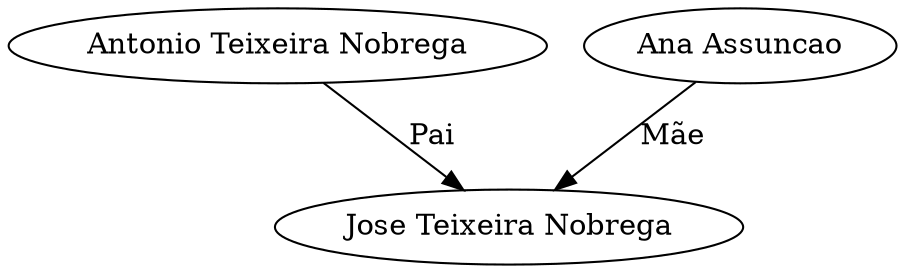 digraph G {
	"Antonio Teixeira Nobrega" -> "Jose Teixeira Nobrega" [label=Pai]
	"Ana Assuncao" -> "Jose Teixeira Nobrega" [label="Mãe"]
}

